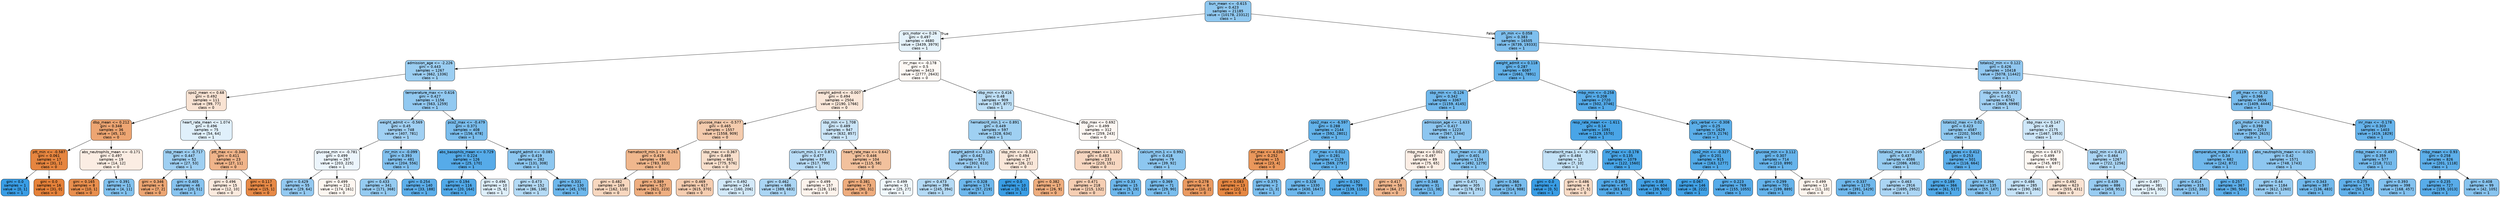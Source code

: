digraph Tree {
node [shape=box, style="filled, rounded", color="black", fontname="helvetica"] ;
edge [fontname="helvetica"] ;
0 [label="bun_mean <= -0.615\ngini = 0.423\nsamples = 21185\nvalue = [10178, 23312]\nclass = 1", fillcolor="#8fc8f0"] ;
1 [label="gcs_motor <= 0.26\ngini = 0.497\nsamples = 4680\nvalue = [3439, 3979]\nclass = 1", fillcolor="#e4f2fb"] ;
0 -> 1 [labeldistance=2.5, labelangle=45, headlabel="True"] ;
2 [label="admission_age <= -2.226\ngini = 0.443\nsamples = 1267\nvalue = [662, 1336]\nclass = 1", fillcolor="#9bcef2"] ;
1 -> 2 ;
3 [label="spo2_mean <= 0.68\ngini = 0.492\nsamples = 111\nvalue = [99, 77]\nclass = 0", fillcolor="#f9e3d3"] ;
2 -> 3 ;
4 [label="dbp_mean <= 0.212\ngini = 0.348\nsamples = 36\nvalue = [45, 13]\nclass = 0", fillcolor="#eda572"] ;
3 -> 4 ;
5 [label="ptt_min <= -0.587\ngini = 0.061\nsamples = 17\nvalue = [31, 1]\nclass = 0", fillcolor="#e6853f"] ;
4 -> 5 ;
6 [label="gini = 0.0\nsamples = 1\nvalue = [0, 1]\nclass = 1", fillcolor="#399de5"] ;
5 -> 6 ;
7 [label="gini = 0.0\nsamples = 16\nvalue = [31, 0]\nclass = 0", fillcolor="#e58139"] ;
5 -> 7 ;
8 [label="abs_neutrophils_mean <= -0.171\ngini = 0.497\nsamples = 19\nvalue = [14, 12]\nclass = 0", fillcolor="#fbede3"] ;
4 -> 8 ;
9 [label="gini = 0.165\nsamples = 8\nvalue = [10, 1]\nclass = 0", fillcolor="#e88e4d"] ;
8 -> 9 ;
10 [label="gini = 0.391\nsamples = 11\nvalue = [4, 11]\nclass = 1", fillcolor="#81c1ee"] ;
8 -> 10 ;
11 [label="heart_rate_mean <= 1.074\ngini = 0.496\nsamples = 75\nvalue = [54, 64]\nclass = 1", fillcolor="#e0f0fb"] ;
3 -> 11 ;
12 [label="sbp_mean <= -0.717\ngini = 0.447\nsamples = 52\nvalue = [27, 53]\nclass = 1", fillcolor="#9ecff2"] ;
11 -> 12 ;
13 [label="gini = 0.346\nsamples = 6\nvalue = [7, 2]\nclass = 0", fillcolor="#eca572"] ;
12 -> 13 ;
14 [label="gini = 0.405\nsamples = 46\nvalue = [20, 51]\nclass = 1", fillcolor="#87c3ef"] ;
12 -> 14 ;
15 [label="ptt_max <= -0.346\ngini = 0.411\nsamples = 23\nvalue = [27, 11]\nclass = 0", fillcolor="#f0b48a"] ;
11 -> 15 ;
16 [label="gini = 0.496\nsamples = 15\nvalue = [12, 10]\nclass = 0", fillcolor="#fbeade"] ;
15 -> 16 ;
17 [label="gini = 0.117\nsamples = 8\nvalue = [15, 1]\nclass = 0", fillcolor="#e78946"] ;
15 -> 17 ;
18 [label="temperature_max <= 0.616\ngini = 0.427\nsamples = 1156\nvalue = [563, 1259]\nclass = 1", fillcolor="#92c9f1"] ;
2 -> 18 ;
19 [label="weight_admit <= -0.569\ngini = 0.45\nsamples = 748\nvalue = [407, 781]\nclass = 1", fillcolor="#a0d0f3"] ;
18 -> 19 ;
20 [label="glucose_min <= -0.781\ngini = 0.499\nsamples = 267\nvalue = [203, 225]\nclass = 1", fillcolor="#ecf5fc"] ;
19 -> 20 ;
21 [label="gini = 0.429\nsamples = 55\nvalue = [29, 64]\nclass = 1", fillcolor="#93c9f1"] ;
20 -> 21 ;
22 [label="gini = 0.499\nsamples = 212\nvalue = [174, 161]\nclass = 0", fillcolor="#fdf6f0"] ;
20 -> 22 ;
23 [label="inr_min <= -0.099\ngini = 0.393\nsamples = 481\nvalue = [204, 556]\nclass = 1", fillcolor="#82c1ef"] ;
19 -> 23 ;
24 [label="gini = 0.433\nsamples = 341\nvalue = [171, 368]\nclass = 1", fillcolor="#95cbf1"] ;
23 -> 24 ;
25 [label="gini = 0.254\nsamples = 140\nvalue = [33, 188]\nclass = 1", fillcolor="#5caeea"] ;
23 -> 25 ;
26 [label="pco2_max <= -0.479\ngini = 0.371\nsamples = 408\nvalue = [156, 478]\nclass = 1", fillcolor="#7abded"] ;
18 -> 26 ;
27 [label="abs_basophils_mean <= 0.729\ngini = 0.224\nsamples = 126\nvalue = [25, 170]\nclass = 1", fillcolor="#56abe9"] ;
26 -> 27 ;
28 [label="gini = 0.194\nsamples = 116\nvalue = [20, 164]\nclass = 1", fillcolor="#51a9e8"] ;
27 -> 28 ;
29 [label="gini = 0.496\nsamples = 10\nvalue = [5, 6]\nclass = 1", fillcolor="#deeffb"] ;
27 -> 29 ;
30 [label="weight_admit <= -0.085\ngini = 0.419\nsamples = 282\nvalue = [131, 308]\nclass = 1", fillcolor="#8dc7f0"] ;
26 -> 30 ;
31 [label="gini = 0.473\nsamples = 152\nvalue = [86, 138]\nclass = 1", fillcolor="#b4daf5"] ;
30 -> 31 ;
32 [label="gini = 0.331\nsamples = 130\nvalue = [45, 170]\nclass = 1", fillcolor="#6db7ec"] ;
30 -> 32 ;
33 [label="inr_max <= -0.178\ngini = 0.5\nsamples = 3413\nvalue = [2777, 2643]\nclass = 0", fillcolor="#fef9f5"] ;
1 -> 33 ;
34 [label="weight_admit <= -0.007\ngini = 0.494\nsamples = 2504\nvalue = [2190, 1766]\nclass = 0", fillcolor="#fae7d9"] ;
33 -> 34 ;
35 [label="glucose_max <= -0.577\ngini = 0.465\nsamples = 1557\nvalue = [1558, 909]\nclass = 0", fillcolor="#f4cbad"] ;
34 -> 35 ;
36 [label="hematocrit_min.1 <= -0.261\ngini = 0.419\nsamples = 696\nvalue = [783, 333]\nclass = 0", fillcolor="#f0b78d"] ;
35 -> 36 ;
37 [label="gini = 0.482\nsamples = 169\nvalue = [162, 110]\nclass = 0", fillcolor="#f7d7bf"] ;
36 -> 37 ;
38 [label="gini = 0.389\nsamples = 527\nvalue = [621, 223]\nclass = 0", fillcolor="#eeae80"] ;
36 -> 38 ;
39 [label="sbp_max <= 0.367\ngini = 0.489\nsamples = 861\nvalue = [775, 576]\nclass = 0", fillcolor="#f8dfcc"] ;
35 -> 39 ;
40 [label="gini = 0.469\nsamples = 617\nvalue = [615, 370]\nclass = 0", fillcolor="#f5cdb0"] ;
39 -> 40 ;
41 [label="gini = 0.492\nsamples = 244\nvalue = [160, 206]\nclass = 1", fillcolor="#d3e9f9"] ;
39 -> 41 ;
42 [label="sbp_min <= 1.708\ngini = 0.489\nsamples = 947\nvalue = [632, 857]\nclass = 1", fillcolor="#cbe5f8"] ;
34 -> 42 ;
43 [label="calcium_min.1 <= 0.871\ngini = 0.477\nsamples = 843\nvalue = [517, 799]\nclass = 1", fillcolor="#b9dcf6"] ;
42 -> 43 ;
44 [label="gini = 0.462\nsamples = 686\nvalue = [389, 683]\nclass = 1", fillcolor="#aad5f4"] ;
43 -> 44 ;
45 [label="gini = 0.499\nsamples = 157\nvalue = [128, 116]\nclass = 0", fillcolor="#fdf3ec"] ;
43 -> 45 ;
46 [label="heart_rate_max <= 0.642\ngini = 0.446\nsamples = 104\nvalue = [115, 58]\nclass = 0", fillcolor="#f2c19d"] ;
42 -> 46 ;
47 [label="gini = 0.381\nsamples = 73\nvalue = [90, 31]\nclass = 0", fillcolor="#eeac7d"] ;
46 -> 47 ;
48 [label="gini = 0.499\nsamples = 31\nvalue = [25, 27]\nclass = 1", fillcolor="#f0f8fd"] ;
46 -> 48 ;
49 [label="dbp_min <= 0.416\ngini = 0.48\nsamples = 909\nvalue = [587, 877]\nclass = 1", fillcolor="#bedff6"] ;
33 -> 49 ;
50 [label="hematocrit_min.1 <= 0.891\ngini = 0.449\nsamples = 597\nvalue = [328, 634]\nclass = 1", fillcolor="#9fd0f2"] ;
49 -> 50 ;
51 [label="weight_admit <= 0.125\ngini = 0.442\nsamples = 570\nvalue = [302, 613]\nclass = 1", fillcolor="#9bcdf2"] ;
50 -> 51 ;
52 [label="gini = 0.473\nsamples = 396\nvalue = [245, 394]\nclass = 1", fillcolor="#b4daf5"] ;
51 -> 52 ;
53 [label="gini = 0.328\nsamples = 174\nvalue = [57, 219]\nclass = 1", fillcolor="#6db7ec"] ;
51 -> 53 ;
54 [label="sbp_min <= -0.314\ngini = 0.494\nsamples = 27\nvalue = [26, 21]\nclass = 0", fillcolor="#fae7d9"] ;
50 -> 54 ;
55 [label="gini = 0.0\nsamples = 10\nvalue = [0, 12]\nclass = 1", fillcolor="#399de5"] ;
54 -> 55 ;
56 [label="gini = 0.382\nsamples = 17\nvalue = [26, 9]\nclass = 0", fillcolor="#eead7e"] ;
54 -> 56 ;
57 [label="dbp_max <= 0.692\ngini = 0.499\nsamples = 312\nvalue = [259, 243]\nclass = 0", fillcolor="#fdf7f3"] ;
49 -> 57 ;
58 [label="glucose_mean <= 1.132\ngini = 0.483\nsamples = 233\nvalue = [220, 151]\nclass = 0", fillcolor="#f7d7c1"] ;
57 -> 58 ;
59 [label="gini = 0.471\nsamples = 218\nvalue = [215, 132]\nclass = 0", fillcolor="#f5ceb3"] ;
58 -> 59 ;
60 [label="gini = 0.33\nsamples = 15\nvalue = [5, 19]\nclass = 1", fillcolor="#6db7ec"] ;
58 -> 60 ;
61 [label="calcium_min.1 <= 0.992\ngini = 0.418\nsamples = 79\nvalue = [39, 92]\nclass = 1", fillcolor="#8dc7f0"] ;
57 -> 61 ;
62 [label="gini = 0.369\nsamples = 71\nvalue = [29, 90]\nclass = 1", fillcolor="#79bded"] ;
61 -> 62 ;
63 [label="gini = 0.278\nsamples = 8\nvalue = [10, 2]\nclass = 0", fillcolor="#ea9a61"] ;
61 -> 63 ;
64 [label="ph_min <= 0.058\ngini = 0.383\nsamples = 16505\nvalue = [6739, 19333]\nclass = 1", fillcolor="#7ebfee"] ;
0 -> 64 [labeldistance=2.5, labelangle=-45, headlabel="False"] ;
65 [label="weight_admit <= 0.118\ngini = 0.287\nsamples = 6087\nvalue = [1661, 7891]\nclass = 1", fillcolor="#63b2ea"] ;
64 -> 65 ;
66 [label="sbp_min <= -0.126\ngini = 0.342\nsamples = 3367\nvalue = [1159, 4145]\nclass = 1", fillcolor="#70b8ec"] ;
65 -> 66 ;
67 [label="spo2_max <= -6.597\ngini = 0.288\nsamples = 2144\nvalue = [592, 2801]\nclass = 1", fillcolor="#63b2ea"] ;
66 -> 67 ;
68 [label="inr_max <= 4.036\ngini = 0.252\nsamples = 15\nvalue = [23, 4]\nclass = 0", fillcolor="#ea975b"] ;
67 -> 68 ;
69 [label="gini = 0.083\nsamples = 13\nvalue = [22, 1]\nclass = 0", fillcolor="#e68742"] ;
68 -> 69 ;
70 [label="gini = 0.375\nsamples = 2\nvalue = [1, 3]\nclass = 1", fillcolor="#7bbeee"] ;
68 -> 70 ;
71 [label="inr_max <= 0.012\ngini = 0.281\nsamples = 2129\nvalue = [569, 2797]\nclass = 1", fillcolor="#61b1ea"] ;
67 -> 71 ;
72 [label="gini = 0.328\nsamples = 1330\nvalue = [430, 1647]\nclass = 1", fillcolor="#6db7ec"] ;
71 -> 72 ;
73 [label="gini = 0.192\nsamples = 799\nvalue = [139, 1150]\nclass = 1", fillcolor="#51a9e8"] ;
71 -> 73 ;
74 [label="admission_age <= -1.633\ngini = 0.417\nsamples = 1223\nvalue = [567, 1344]\nclass = 1", fillcolor="#8dc6f0"] ;
66 -> 74 ;
75 [label="mbp_max <= 0.002\ngini = 0.497\nsamples = 89\nvalue = [75, 65]\nclass = 0", fillcolor="#fceee5"] ;
74 -> 75 ;
76 [label="gini = 0.417\nsamples = 58\nvalue = [64, 27]\nclass = 0", fillcolor="#f0b68d"] ;
75 -> 76 ;
77 [label="gini = 0.348\nsamples = 31\nvalue = [11, 38]\nclass = 1", fillcolor="#72b9ed"] ;
75 -> 77 ;
78 [label="bun_mean <= -0.37\ngini = 0.401\nsamples = 1134\nvalue = [492, 1279]\nclass = 1", fillcolor="#85c3ef"] ;
74 -> 78 ;
79 [label="gini = 0.471\nsamples = 305\nvalue = [178, 291]\nclass = 1", fillcolor="#b2d9f5"] ;
78 -> 79 ;
80 [label="gini = 0.366\nsamples = 829\nvalue = [314, 988]\nclass = 1", fillcolor="#78bced"] ;
78 -> 80 ;
81 [label="mbp_min <= -0.258\ngini = 0.208\nsamples = 2720\nvalue = [502, 3746]\nclass = 1", fillcolor="#54aae8"] ;
65 -> 81 ;
82 [label="resp_rate_mean <= -1.611\ngini = 0.14\nsamples = 1091\nvalue = [129, 1570]\nclass = 1", fillcolor="#49a5e7"] ;
81 -> 82 ;
83 [label="hematocrit_max.1 <= -0.756\ngini = 0.484\nsamples = 12\nvalue = [7, 10]\nclass = 1", fillcolor="#c4e2f7"] ;
82 -> 83 ;
84 [label="gini = 0.0\nsamples = 4\nvalue = [0, 5]\nclass = 1", fillcolor="#399de5"] ;
83 -> 84 ;
85 [label="gini = 0.486\nsamples = 8\nvalue = [7, 5]\nclass = 0", fillcolor="#f8dbc6"] ;
83 -> 85 ;
86 [label="inr_max <= -0.178\ngini = 0.135\nsamples = 1079\nvalue = [122, 1560]\nclass = 1", fillcolor="#48a5e7"] ;
82 -> 86 ;
87 [label="gini = 0.198\nsamples = 475\nvalue = [83, 660]\nclass = 1", fillcolor="#52a9e8"] ;
86 -> 87 ;
88 [label="gini = 0.08\nsamples = 604\nvalue = [39, 900]\nclass = 1", fillcolor="#42a1e6"] ;
86 -> 88 ;
89 [label="gcs_verbal <= -0.308\ngini = 0.25\nsamples = 1629\nvalue = [373, 2176]\nclass = 1", fillcolor="#5baee9"] ;
81 -> 89 ;
90 [label="spo2_min <= -0.327\ngini = 0.201\nsamples = 915\nvalue = [163, 1277]\nclass = 1", fillcolor="#52aae8"] ;
89 -> 90 ;
91 [label="gini = 0.067\nsamples = 146\nvalue = [8, 222]\nclass = 1", fillcolor="#40a1e6"] ;
90 -> 91 ;
92 [label="gini = 0.223\nsamples = 769\nvalue = [155, 1055]\nclass = 1", fillcolor="#56abe9"] ;
90 -> 92 ;
93 [label="glucose_min <= 3.112\ngini = 0.307\nsamples = 714\nvalue = [210, 899]\nclass = 1", fillcolor="#67b4eb"] ;
89 -> 93 ;
94 [label="gini = 0.299\nsamples = 701\nvalue = [199, 889]\nclass = 1", fillcolor="#65b3eb"] ;
93 -> 94 ;
95 [label="gini = 0.499\nsamples = 13\nvalue = [11, 10]\nclass = 0", fillcolor="#fdf4ed"] ;
93 -> 95 ;
96 [label="totalco2_min <= 0.122\ngini = 0.426\nsamples = 10418\nvalue = [5078, 11442]\nclass = 1", fillcolor="#91c8f1"] ;
64 -> 96 ;
97 [label="mbp_min <= 0.472\ngini = 0.451\nsamples = 6762\nvalue = [3669, 6998]\nclass = 1", fillcolor="#a1d0f3"] ;
96 -> 97 ;
98 [label="totalco2_max <= 0.02\ngini = 0.423\nsamples = 4587\nvalue = [2202, 5045]\nclass = 1", fillcolor="#8fc8f0"] ;
97 -> 98 ;
99 [label="totalco2_max <= -0.205\ngini = 0.437\nsamples = 4086\nvalue = [2086, 4381]\nclass = 1", fillcolor="#97ccf1"] ;
98 -> 99 ;
100 [label="gini = 0.337\nsamples = 1170\nvalue = [391, 1429]\nclass = 1", fillcolor="#6fb8ec"] ;
99 -> 100 ;
101 [label="gini = 0.463\nsamples = 2916\nvalue = [1695, 2952]\nclass = 1", fillcolor="#abd5f4"] ;
99 -> 101 ;
102 [label="gcs_eyes <= 0.412\ngini = 0.253\nsamples = 501\nvalue = [116, 664]\nclass = 1", fillcolor="#5caeea"] ;
98 -> 102 ;
103 [label="gini = 0.189\nsamples = 366\nvalue = [61, 517]\nclass = 1", fillcolor="#50a9e8"] ;
102 -> 103 ;
104 [label="gini = 0.396\nsamples = 135\nvalue = [55, 147]\nclass = 1", fillcolor="#83c2ef"] ;
102 -> 104 ;
105 [label="sbp_max <= 0.147\ngini = 0.49\nsamples = 2175\nvalue = [1467, 1953]\nclass = 1", fillcolor="#cee7f9"] ;
97 -> 105 ;
106 [label="mbp_min <= 0.673\ngini = 0.499\nsamples = 908\nvalue = [745, 697]\nclass = 0", fillcolor="#fdf7f2"] ;
105 -> 106 ;
107 [label="gini = 0.486\nsamples = 285\nvalue = [190, 266]\nclass = 1", fillcolor="#c6e3f8"] ;
106 -> 107 ;
108 [label="gini = 0.492\nsamples = 623\nvalue = [555, 431]\nclass = 0", fillcolor="#f9e3d3"] ;
106 -> 108 ;
109 [label="spo2_min <= 0.417\ngini = 0.464\nsamples = 1267\nvalue = [722, 1256]\nclass = 1", fillcolor="#abd5f4"] ;
105 -> 109 ;
110 [label="gini = 0.439\nsamples = 886\nvalue = [458, 951]\nclass = 1", fillcolor="#98ccf2"] ;
109 -> 110 ;
111 [label="gini = 0.497\nsamples = 381\nvalue = [264, 305]\nclass = 1", fillcolor="#e4f2fc"] ;
109 -> 111 ;
112 [label="ptt_max <= -0.32\ngini = 0.366\nsamples = 3656\nvalue = [1409, 4444]\nclass = 1", fillcolor="#78bced"] ;
96 -> 112 ;
113 [label="gcs_motor <= 0.26\ngini = 0.398\nsamples = 2253\nvalue = [990, 2615]\nclass = 1", fillcolor="#84c2ef"] ;
112 -> 113 ;
114 [label="temperature_mean <= 0.119\ngini = 0.34\nsamples = 682\nvalue = [242, 872]\nclass = 1", fillcolor="#70b8ec"] ;
113 -> 114 ;
115 [label="gini = 0.414\nsamples = 315\nvalue = [152, 368]\nclass = 1", fillcolor="#8bc5f0"] ;
114 -> 115 ;
116 [label="gini = 0.257\nsamples = 367\nvalue = [90, 504]\nclass = 1", fillcolor="#5caeea"] ;
114 -> 116 ;
117 [label="abs_neutrophils_mean <= -0.025\ngini = 0.42\nsamples = 1571\nvalue = [748, 1743]\nclass = 1", fillcolor="#8ec7f0"] ;
113 -> 117 ;
118 [label="gini = 0.44\nsamples = 1184\nvalue = [612, 1260]\nclass = 1", fillcolor="#99cdf2"] ;
117 -> 118 ;
119 [label="gini = 0.343\nsamples = 387\nvalue = [136, 483]\nclass = 1", fillcolor="#71b9ec"] ;
117 -> 119 ;
120 [label="inr_max <= -0.178\ngini = 0.303\nsamples = 1403\nvalue = [419, 1829]\nclass = 1", fillcolor="#66b3eb"] ;
112 -> 120 ;
121 [label="mbp_mean <= -0.497\ngini = 0.359\nsamples = 577\nvalue = [218, 711]\nclass = 1", fillcolor="#76bbed"] ;
120 -> 121 ;
122 [label="gini = 0.275\nsamples = 179\nvalue = [50, 254]\nclass = 1", fillcolor="#60b0ea"] ;
121 -> 122 ;
123 [label="gini = 0.393\nsamples = 398\nvalue = [168, 457]\nclass = 1", fillcolor="#82c1ef"] ;
121 -> 123 ;
124 [label="mbp_mean <= 0.93\ngini = 0.258\nsamples = 826\nvalue = [201, 1118]\nclass = 1", fillcolor="#5dafea"] ;
120 -> 124 ;
125 [label="gini = 0.235\nsamples = 727\nvalue = [159, 1013]\nclass = 1", fillcolor="#58ace9"] ;
124 -> 125 ;
126 [label="gini = 0.408\nsamples = 99\nvalue = [42, 105]\nclass = 1", fillcolor="#88c4ef"] ;
124 -> 126 ;
}